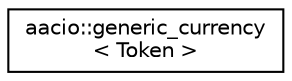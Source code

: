 digraph "Graphical Class Hierarchy"
{
  edge [fontname="Helvetica",fontsize="10",labelfontname="Helvetica",labelfontsize="10"];
  node [fontname="Helvetica",fontsize="10",shape=record];
  rankdir="LR";
  Node0 [label="aacio::generic_currency\l\< Token \>",height=0.2,width=0.4,color="black", fillcolor="white", style="filled",URL="$classaacio_1_1generic__currency.html"];
}
